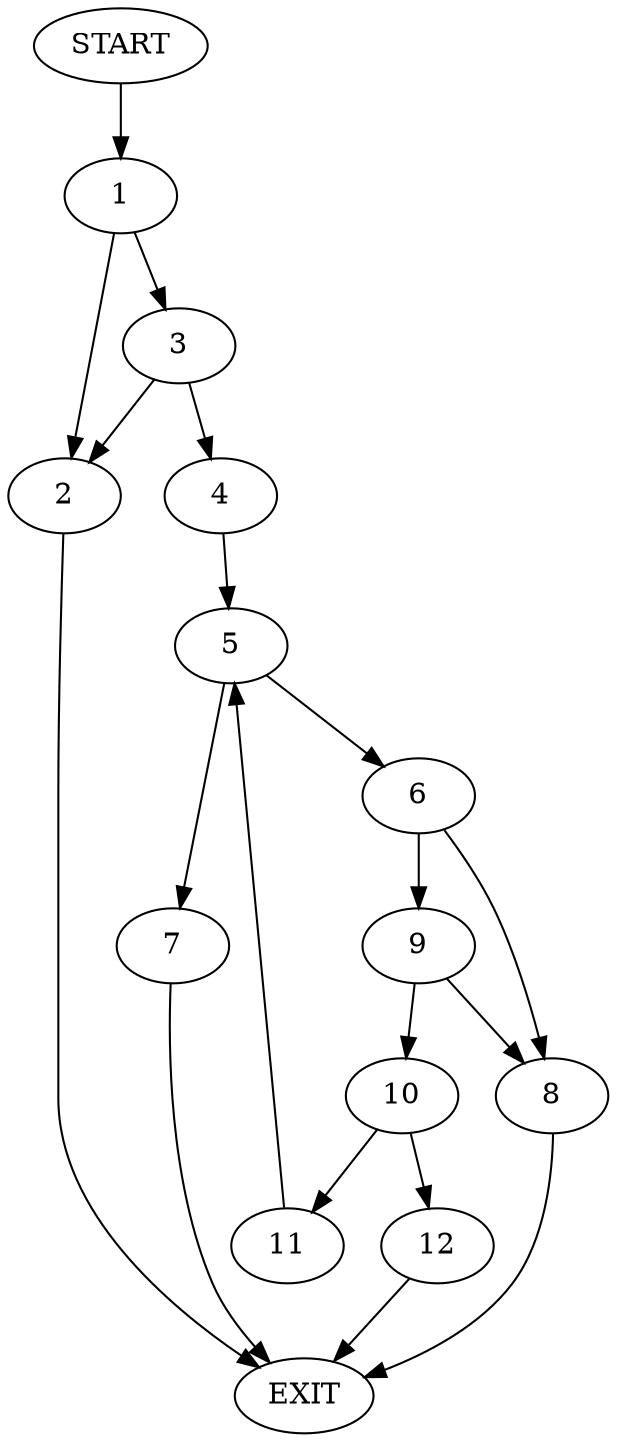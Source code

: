 digraph {
0 [label="START"]
13 [label="EXIT"]
0 -> 1
1 -> 2
1 -> 3
2 -> 13
3 -> 2
3 -> 4
4 -> 5
5 -> 6
5 -> 7
6 -> 8
6 -> 9
7 -> 13
8 -> 13
9 -> 10
9 -> 8
10 -> 11
10 -> 12
11 -> 5
12 -> 13
}
